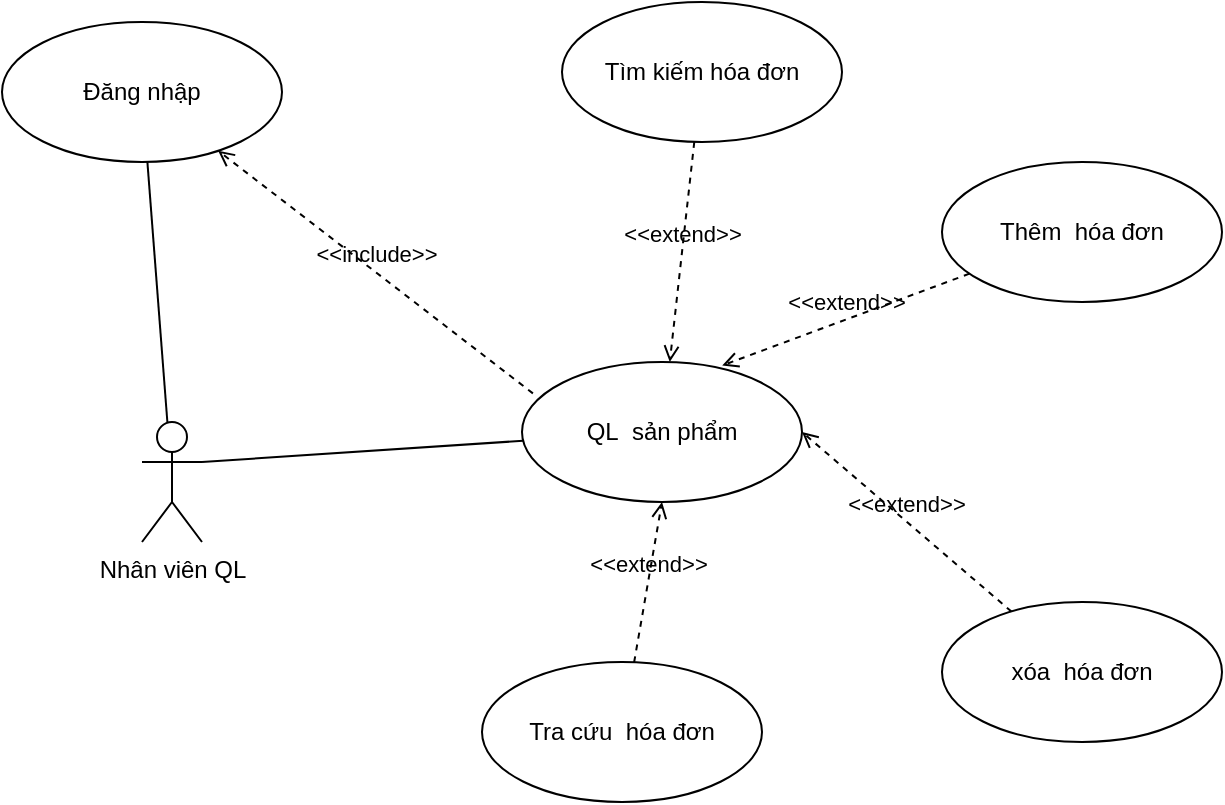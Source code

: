 <mxfile version="17.4.2" type="device"><diagram id="rVh4i0HNcaLxas88juQo" name="Page-1"><mxGraphModel dx="1038" dy="649" grid="1" gridSize="10" guides="1" tooltips="1" connect="1" arrows="1" fold="1" page="1" pageScale="1" pageWidth="850" pageHeight="1100" math="0" shadow="0"><root><mxCell id="0"/><mxCell id="1" parent="0"/><mxCell id="x_RdsT7kyp-X2uDslTXo-1" value="Nhân viên QL" style="shape=umlActor;verticalLabelPosition=bottom;verticalAlign=top;html=1;" vertex="1" parent="1"><mxGeometry x="410" y="250" width="30" height="60" as="geometry"/></mxCell><mxCell id="x_RdsT7kyp-X2uDslTXo-2" value="QL&amp;nbsp;&amp;nbsp;sản phẩm" style="ellipse;whiteSpace=wrap;html=1;" vertex="1" parent="1"><mxGeometry x="600" y="220" width="140" height="70" as="geometry"/></mxCell><mxCell id="x_RdsT7kyp-X2uDslTXo-3" value="Đăng nhập" style="ellipse;whiteSpace=wrap;html=1;" vertex="1" parent="1"><mxGeometry x="340" y="50" width="140" height="70" as="geometry"/></mxCell><mxCell id="x_RdsT7kyp-X2uDslTXo-4" value="" style="endArrow=none;html=1;rounded=0;exitX=1;exitY=0.333;exitDx=0;exitDy=0;exitPerimeter=0;" edge="1" parent="1" source="x_RdsT7kyp-X2uDslTXo-1" target="x_RdsT7kyp-X2uDslTXo-2"><mxGeometry width="50" height="50" relative="1" as="geometry"><mxPoint x="400" y="200" as="sourcePoint"/><mxPoint x="450" y="150" as="targetPoint"/></mxGeometry></mxCell><mxCell id="x_RdsT7kyp-X2uDslTXo-5" value="" style="endArrow=none;html=1;rounded=0;" edge="1" parent="1" source="x_RdsT7kyp-X2uDslTXo-1" target="x_RdsT7kyp-X2uDslTXo-3"><mxGeometry width="50" height="50" relative="1" as="geometry"><mxPoint x="400" y="200" as="sourcePoint"/><mxPoint x="450" y="150" as="targetPoint"/></mxGeometry></mxCell><mxCell id="x_RdsT7kyp-X2uDslTXo-6" value="Tìm kiếm hóa đơn" style="ellipse;whiteSpace=wrap;html=1;" vertex="1" parent="1"><mxGeometry x="620" y="40" width="140" height="70" as="geometry"/></mxCell><mxCell id="x_RdsT7kyp-X2uDslTXo-7" value="Thêm&amp;nbsp; hóa đơn" style="ellipse;whiteSpace=wrap;html=1;" vertex="1" parent="1"><mxGeometry x="810" y="120" width="140" height="70" as="geometry"/></mxCell><mxCell id="x_RdsT7kyp-X2uDslTXo-8" value="xóa&amp;nbsp; hóa đơn" style="ellipse;whiteSpace=wrap;html=1;" vertex="1" parent="1"><mxGeometry x="810" y="340" width="140" height="70" as="geometry"/></mxCell><mxCell id="x_RdsT7kyp-X2uDslTXo-10" value="Tra cứu&amp;nbsp; hóa đơn" style="ellipse;whiteSpace=wrap;html=1;" vertex="1" parent="1"><mxGeometry x="580" y="370" width="140" height="70" as="geometry"/></mxCell><mxCell id="x_RdsT7kyp-X2uDslTXo-11" value="&amp;lt;&amp;lt;extend&amp;gt;&amp;gt;" style="html=1;verticalAlign=bottom;labelBackgroundColor=none;endArrow=open;endFill=0;dashed=1;rounded=0;" edge="1" parent="1" source="x_RdsT7kyp-X2uDslTXo-6" target="x_RdsT7kyp-X2uDslTXo-2"><mxGeometry width="160" relative="1" as="geometry"><mxPoint x="670" y="240" as="sourcePoint"/><mxPoint x="830" y="240" as="targetPoint"/></mxGeometry></mxCell><mxCell id="x_RdsT7kyp-X2uDslTXo-12" value="&amp;lt;&amp;lt;extend&amp;gt;&amp;gt;" style="html=1;verticalAlign=bottom;labelBackgroundColor=none;endArrow=open;endFill=0;dashed=1;rounded=0;entryX=0.715;entryY=0.025;entryDx=0;entryDy=0;entryPerimeter=0;" edge="1" parent="1" source="x_RdsT7kyp-X2uDslTXo-7" target="x_RdsT7kyp-X2uDslTXo-2"><mxGeometry width="160" relative="1" as="geometry"><mxPoint x="696.144" y="119.947" as="sourcePoint"/><mxPoint x="683.883" y="230.054" as="targetPoint"/></mxGeometry></mxCell><mxCell id="x_RdsT7kyp-X2uDslTXo-13" value="&amp;lt;&amp;lt;extend&amp;gt;&amp;gt;" style="html=1;verticalAlign=bottom;labelBackgroundColor=none;endArrow=open;endFill=0;dashed=1;rounded=0;entryX=1;entryY=0.5;entryDx=0;entryDy=0;" edge="1" parent="1" source="x_RdsT7kyp-X2uDslTXo-8" target="x_RdsT7kyp-X2uDslTXo-2"><mxGeometry width="160" relative="1" as="geometry"><mxPoint x="706.144" y="129.947" as="sourcePoint"/><mxPoint x="693.883" y="240.054" as="targetPoint"/></mxGeometry></mxCell><mxCell id="x_RdsT7kyp-X2uDslTXo-15" value="&amp;lt;&amp;lt;extend&amp;gt;&amp;gt;" style="html=1;verticalAlign=bottom;labelBackgroundColor=none;endArrow=open;endFill=0;dashed=1;rounded=0;entryX=0.5;entryY=1;entryDx=0;entryDy=0;" edge="1" parent="1" source="x_RdsT7kyp-X2uDslTXo-10" target="x_RdsT7kyp-X2uDslTXo-2"><mxGeometry width="160" relative="1" as="geometry"><mxPoint x="726.144" y="149.947" as="sourcePoint"/><mxPoint x="713.883" y="260.054" as="targetPoint"/><Array as="points"/></mxGeometry></mxCell><mxCell id="x_RdsT7kyp-X2uDslTXo-16" value="&amp;lt;&amp;lt;include&amp;gt;&amp;gt;" style="html=1;verticalAlign=bottom;labelBackgroundColor=none;endArrow=open;endFill=0;dashed=1;rounded=0;exitX=0.039;exitY=0.224;exitDx=0;exitDy=0;exitPerimeter=0;" edge="1" parent="1" source="x_RdsT7kyp-X2uDslTXo-2" target="x_RdsT7kyp-X2uDslTXo-3"><mxGeometry width="160" relative="1" as="geometry"><mxPoint x="670" y="240" as="sourcePoint"/><mxPoint x="830" y="240" as="targetPoint"/></mxGeometry></mxCell></root></mxGraphModel></diagram></mxfile>